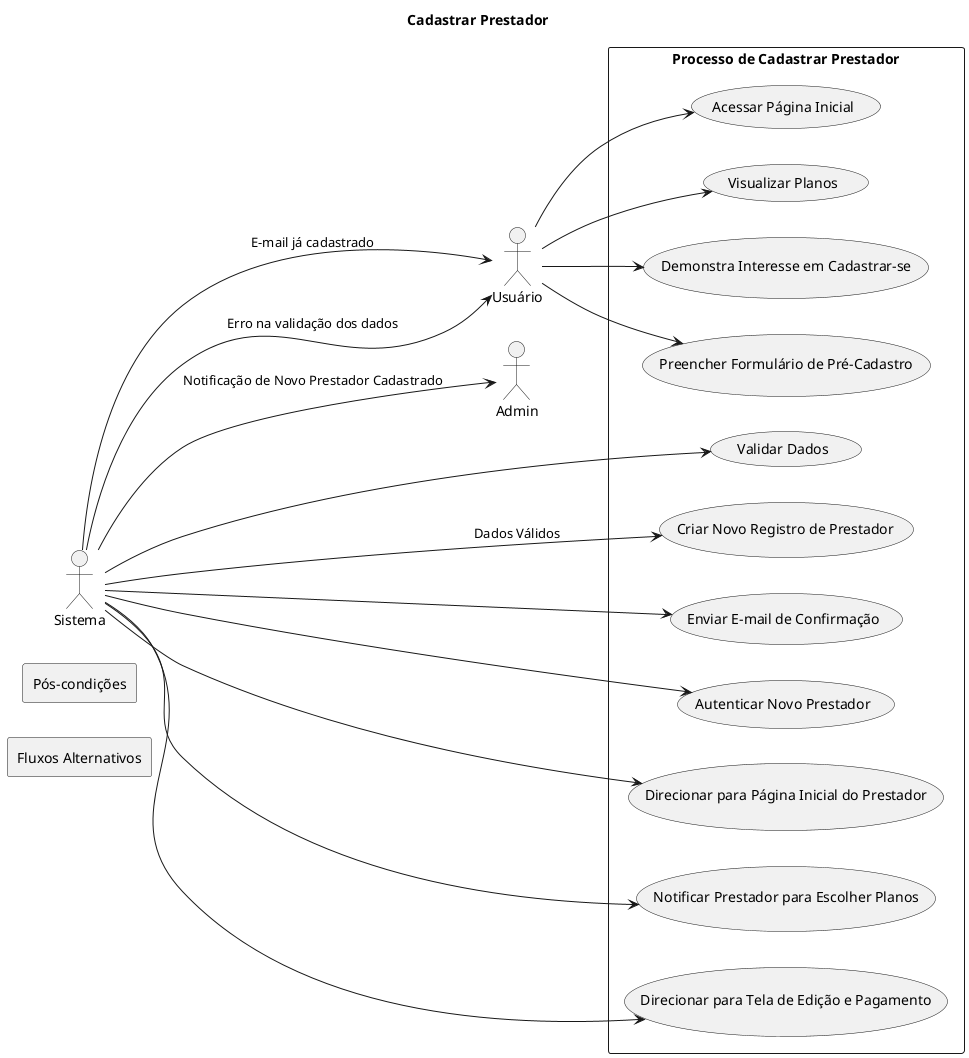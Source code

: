 @startuml Cadastrar Prestador
title Cadastrar Prestador
left to right direction
actor Usuário
actor Sistema
actor Admin

rectangle "Processo de Cadastrar Prestador" {
    Usuário --> (Acessar Página Inicial)
    Usuário --> (Visualizar Planos)
    Usuário --> (Demonstra Interesse em Cadastrar-se)
    Usuário --> (Preencher Formulário de Pré-Cadastro)
    Sistema --> (Validar Dados)
    Sistema --> (Criar Novo Registro de Prestador) : Dados Válidos
    Sistema --> (Enviar E-mail de Confirmação)
    Sistema --> (Autenticar Novo Prestador)
    Sistema --> (Direcionar para Página Inicial do Prestador)
    Sistema --> (Notificar Prestador para Escolher Planos)
    Sistema --> (Direcionar para Tela de Edição e Pagamento)
}

rectangle "Fluxos Alternativos" {
    Sistema --> Usuário : "E-mail já cadastrado"
    Sistema --> Usuário : "Erro na validação dos dados"
}

rectangle "Pós-condições" {
    Sistema --> Admin : "Notificação de Novo Prestador Cadastrado"
}
@enduml
